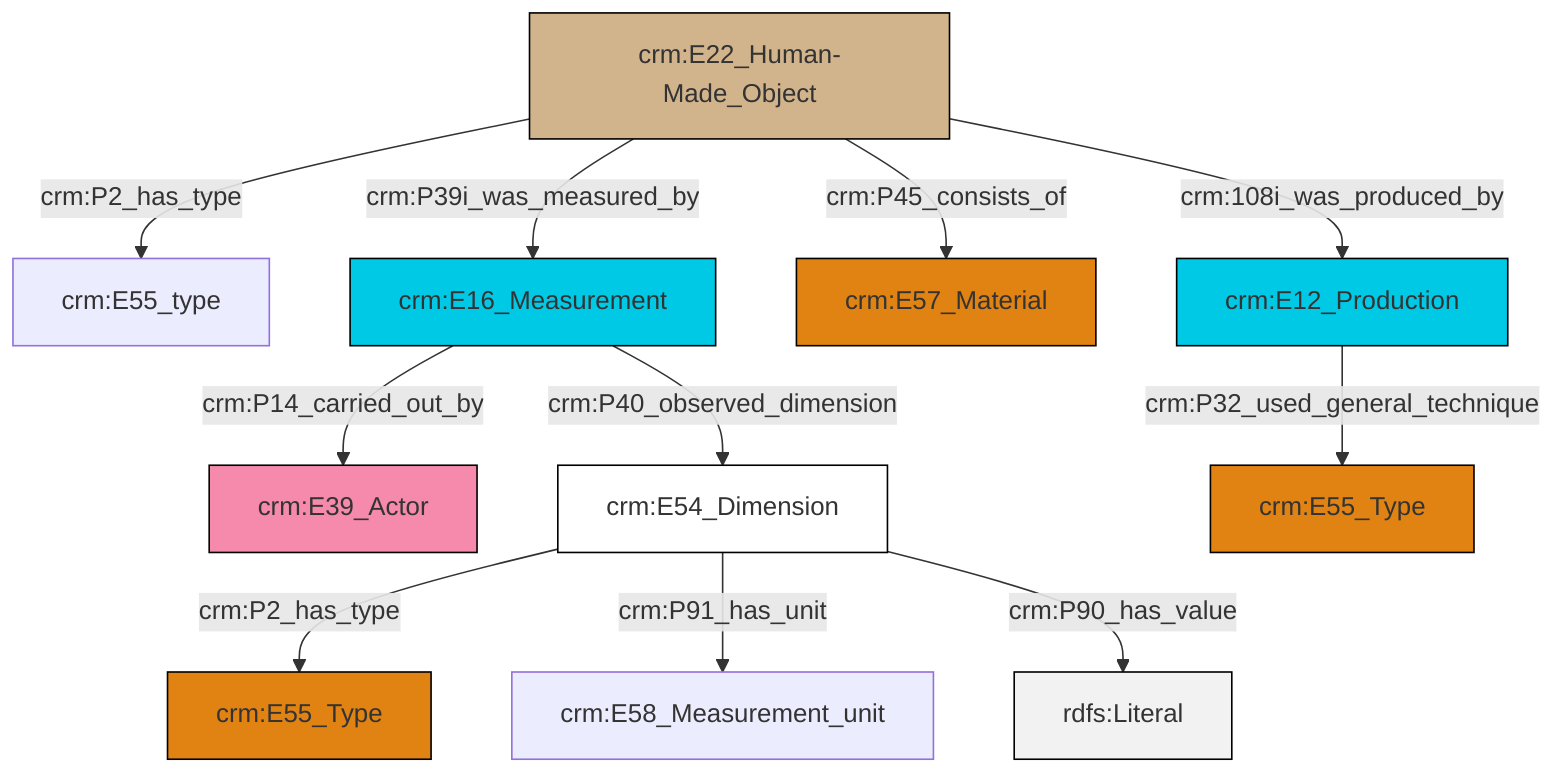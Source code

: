 graph TD
classDef Literal fill:#f2f2f2,stroke:#000000;
classDef CRM_Entity fill:#FFFFFF,stroke:#000000;
classDef Temporal_Entity fill:#00C9E6, stroke:#000000;
classDef Type fill:#E18312, stroke:#000000;
classDef Time-Span fill:#2C9C91, stroke:#000000;
classDef Appellation fill:#FFEB7F, stroke:#000000;
classDef Place fill:#008836, stroke:#000000;
classDef Persistent_Item fill:#B266B2, stroke:#000000;
classDef Conceptual_Object fill:#FFD700, stroke:#000000;
classDef Physical_Thing fill:#D2B48C, stroke:#000000;
classDef Actor fill:#f58aad, stroke:#000000;
classDef PC_Classes fill:#4ce600, stroke:#000000;
classDef Multi fill:#cccccc,stroke:#000000;

4["crm:E54_Dimension"]:::CRM_Entity -->|crm:P2_has_type| 5["crm:E55_Type"]:::Type
6["crm:E16_Measurement"]:::Temporal_Entity -->|crm:P40_observed_dimension| 4["crm:E54_Dimension"]:::CRM_Entity
4["crm:E54_Dimension"]:::CRM_Entity -->|crm:P91_has_unit| 11["crm:E58_Measurement_unit"]:::Default
4["crm:E54_Dimension"]:::CRM_Entity -->|crm:P90_has_value| 13[rdfs:Literal]:::Literal
14["crm:E22_Human-Made_Object"]:::Physical_Thing -->|crm:P2_has_type| 0["crm:E55_type"]:::Default
6["crm:E16_Measurement"]:::Temporal_Entity -->|crm:P14_carried_out_by| 2["crm:E39_Actor"]:::Actor
14["crm:E22_Human-Made_Object"]:::Physical_Thing -->|crm:P39i_was_measured_by| 6["crm:E16_Measurement"]:::Temporal_Entity
16["crm:E12_Production"]:::Temporal_Entity -->|crm:P32_used_general_technique| 18["crm:E55_Type"]:::Type
14["crm:E22_Human-Made_Object"]:::Physical_Thing -->|crm:108i_was_produced_by| 16["crm:E12_Production"]:::Temporal_Entity
14["crm:E22_Human-Made_Object"]:::Physical_Thing -->|crm:P45_consists_of| 9["crm:E57_Material"]:::Type